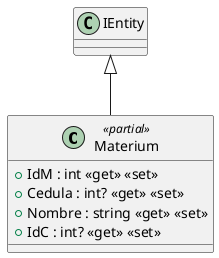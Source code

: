 @startuml
class Materium <<partial>> {
    + IdM : int <<get>> <<set>>
    + Cedula : int? <<get>> <<set>>
    + Nombre : string <<get>> <<set>>
    + IdC : int? <<get>> <<set>>
}
IEntity <|-- Materium
@enduml
